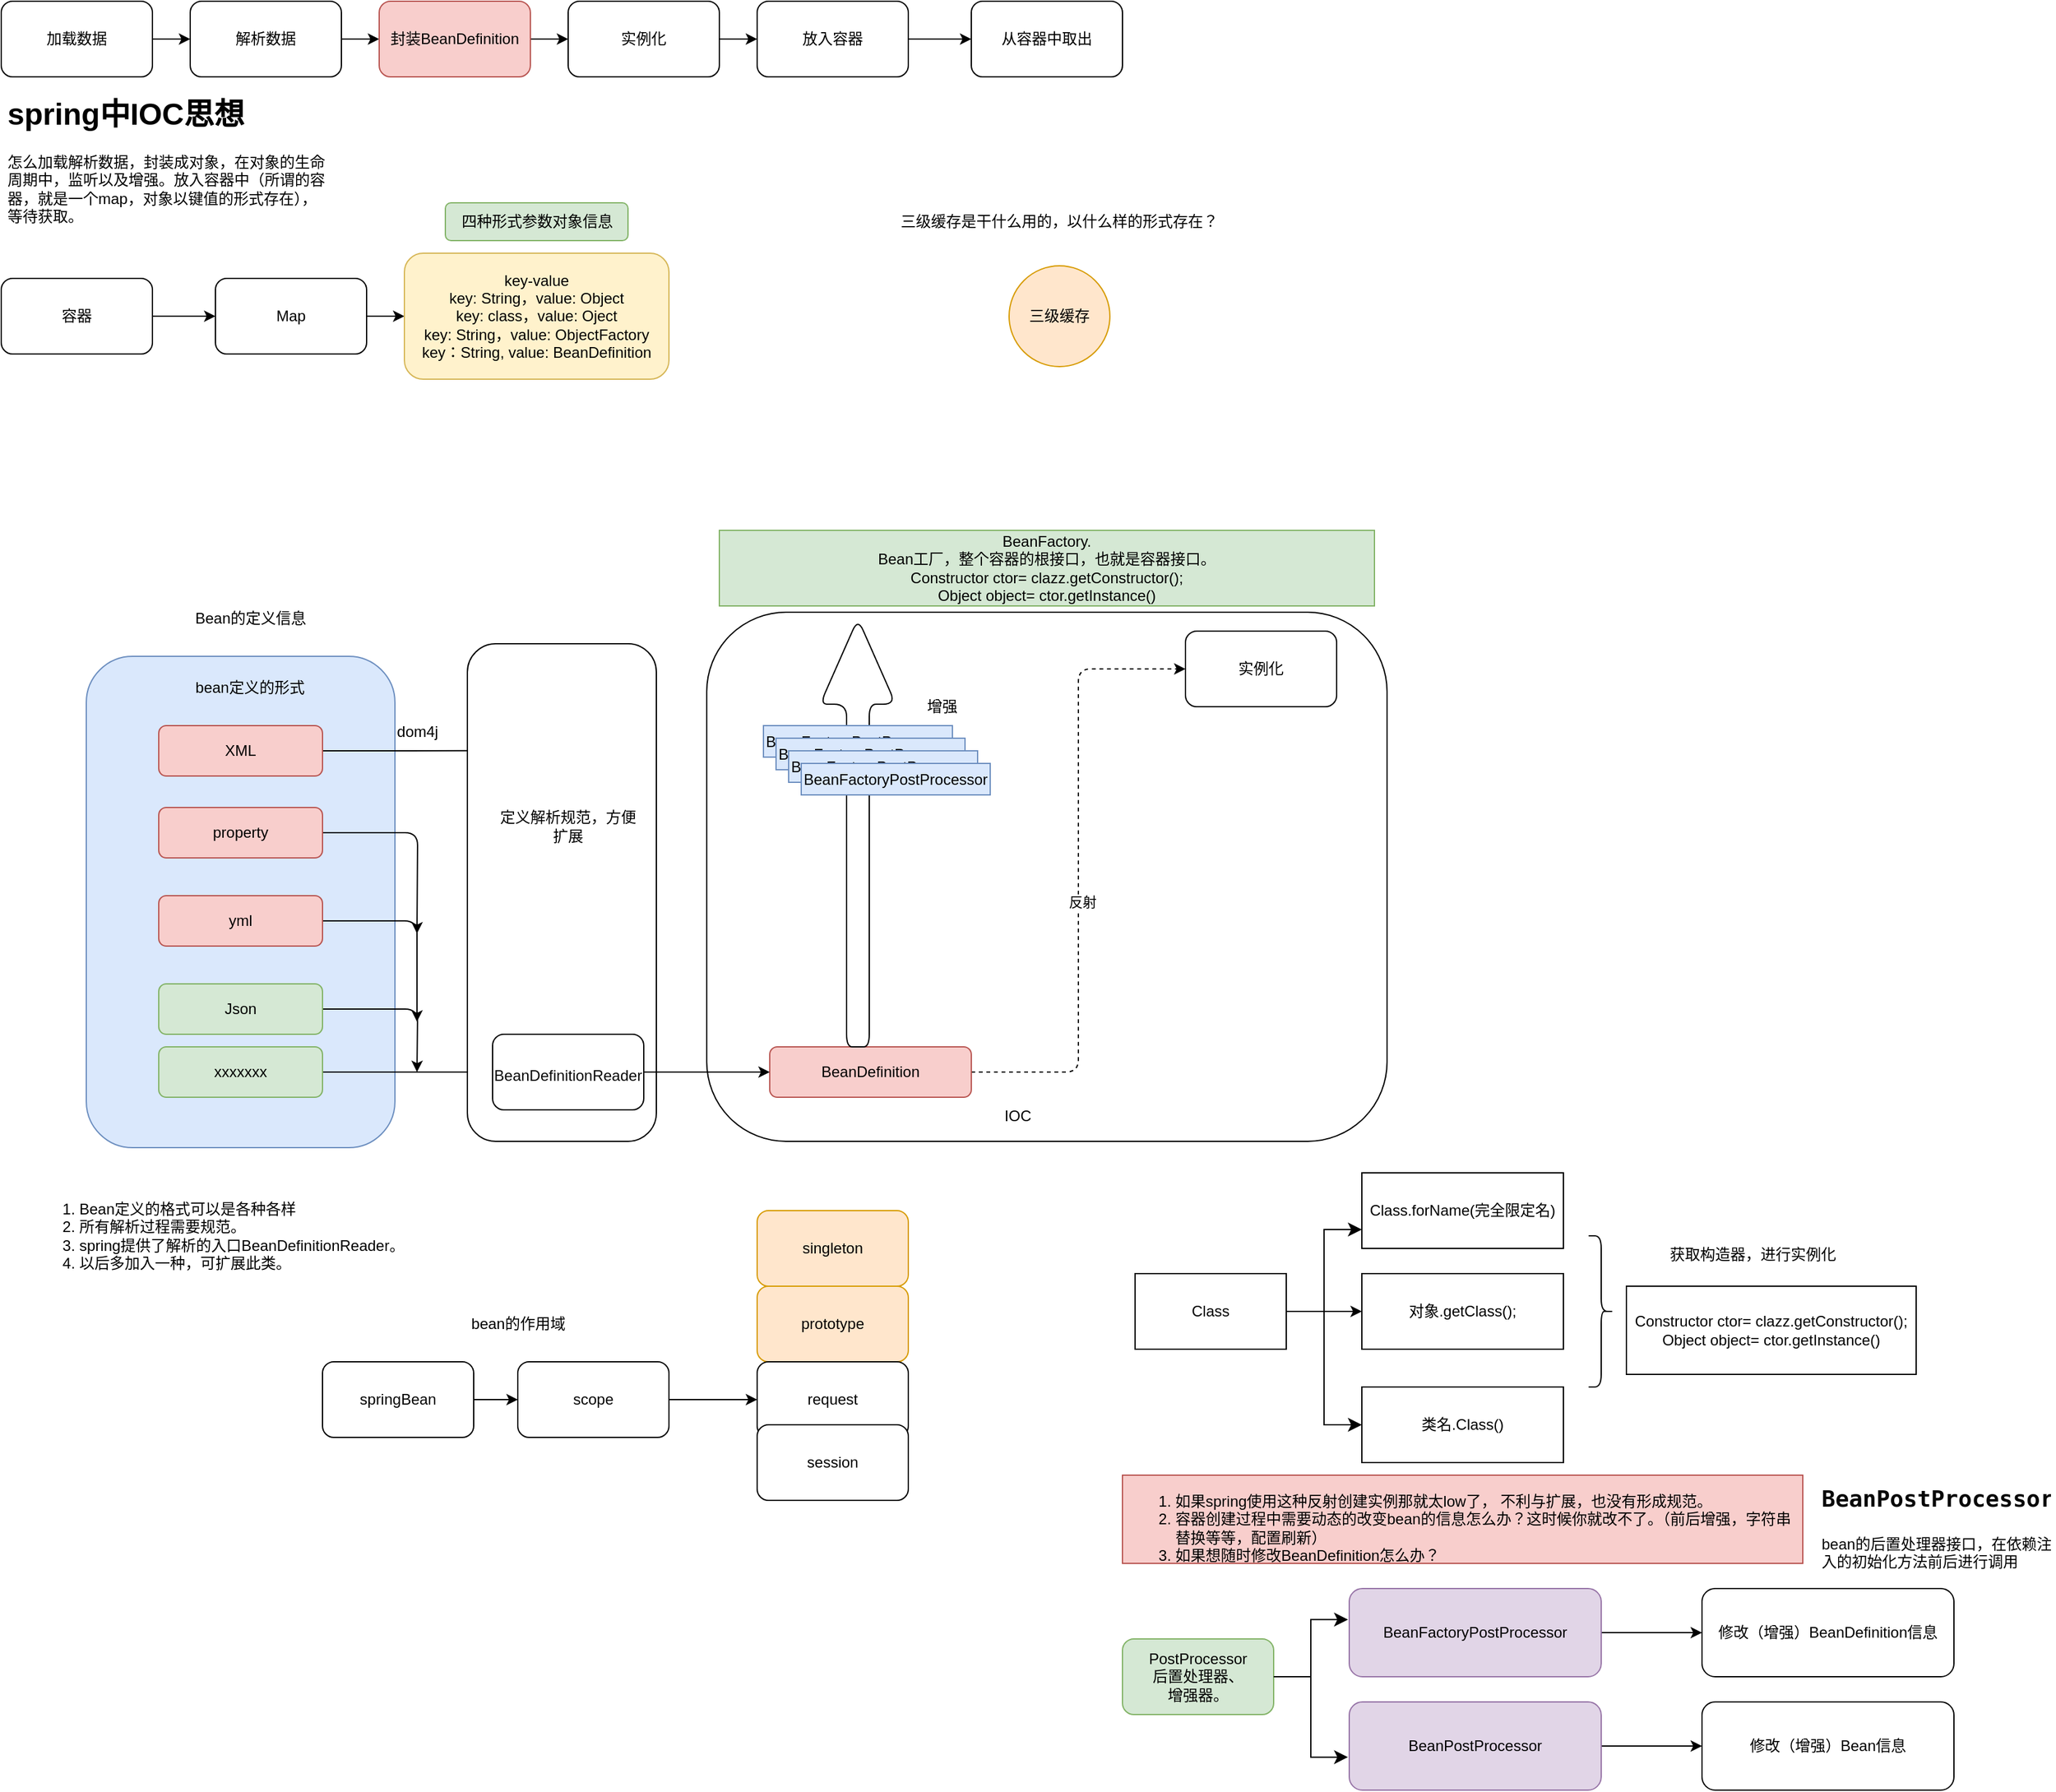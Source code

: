 <mxfile version="21.1.1" type="github">
  <diagram id="C5RBs43oDa-KdzZeNtuy" name="Page-1">
    <mxGraphModel dx="1401" dy="937" grid="1" gridSize="10" guides="1" tooltips="1" connect="1" arrows="1" fold="1" page="1" pageScale="1" pageWidth="1654" pageHeight="2336" math="0" shadow="0">
      <root>
        <mxCell id="WIyWlLk6GJQsqaUBKTNV-0" />
        <mxCell id="WIyWlLk6GJQsqaUBKTNV-1" parent="WIyWlLk6GJQsqaUBKTNV-0" />
        <mxCell id="brJTGo-iU788ZS12ijNm-44" value="" style="rounded=1;whiteSpace=wrap;html=1;fillColor=#dae8fc;strokeColor=#6c8ebf;arcSize=15;shadow=0;" vertex="1" parent="WIyWlLk6GJQsqaUBKTNV-1">
          <mxGeometry x="87.5" y="570" width="245" height="390" as="geometry" />
        </mxCell>
        <mxCell id="brJTGo-iU788ZS12ijNm-16" style="edgeStyle=orthogonalEdgeStyle;rounded=1;orthogonalLoop=1;jettySize=auto;html=1;exitX=1;exitY=0.5;exitDx=0;exitDy=0;entryX=0;entryY=0.5;entryDx=0;entryDy=0;" edge="1" parent="WIyWlLk6GJQsqaUBKTNV-1" source="brJTGo-iU788ZS12ijNm-10" target="brJTGo-iU788ZS12ijNm-11">
          <mxGeometry relative="1" as="geometry" />
        </mxCell>
        <mxCell id="brJTGo-iU788ZS12ijNm-10" value="加载数据" style="rounded=1;whiteSpace=wrap;html=1;" vertex="1" parent="WIyWlLk6GJQsqaUBKTNV-1">
          <mxGeometry x="20" y="50" width="120" height="60" as="geometry" />
        </mxCell>
        <mxCell id="brJTGo-iU788ZS12ijNm-17" style="edgeStyle=orthogonalEdgeStyle;rounded=1;orthogonalLoop=1;jettySize=auto;html=1;exitX=1;exitY=0.5;exitDx=0;exitDy=0;entryX=0;entryY=0.5;entryDx=0;entryDy=0;" edge="1" parent="WIyWlLk6GJQsqaUBKTNV-1" source="brJTGo-iU788ZS12ijNm-11" target="brJTGo-iU788ZS12ijNm-12">
          <mxGeometry relative="1" as="geometry" />
        </mxCell>
        <mxCell id="brJTGo-iU788ZS12ijNm-11" value="解析数据" style="rounded=1;whiteSpace=wrap;html=1;" vertex="1" parent="WIyWlLk6GJQsqaUBKTNV-1">
          <mxGeometry x="170" y="50" width="120" height="60" as="geometry" />
        </mxCell>
        <mxCell id="brJTGo-iU788ZS12ijNm-18" style="edgeStyle=orthogonalEdgeStyle;rounded=1;orthogonalLoop=1;jettySize=auto;html=1;exitX=1;exitY=0.5;exitDx=0;exitDy=0;entryX=0;entryY=0.5;entryDx=0;entryDy=0;" edge="1" parent="WIyWlLk6GJQsqaUBKTNV-1" source="brJTGo-iU788ZS12ijNm-12" target="brJTGo-iU788ZS12ijNm-13">
          <mxGeometry relative="1" as="geometry" />
        </mxCell>
        <mxCell id="brJTGo-iU788ZS12ijNm-12" value="封装BeanDefinition" style="rounded=1;whiteSpace=wrap;html=1;fillColor=#f8cecc;strokeColor=#b85450;" vertex="1" parent="WIyWlLk6GJQsqaUBKTNV-1">
          <mxGeometry x="320" y="50" width="120" height="60" as="geometry" />
        </mxCell>
        <mxCell id="brJTGo-iU788ZS12ijNm-19" style="edgeStyle=orthogonalEdgeStyle;rounded=1;orthogonalLoop=1;jettySize=auto;html=1;exitX=1;exitY=0.5;exitDx=0;exitDy=0;entryX=0;entryY=0.5;entryDx=0;entryDy=0;" edge="1" parent="WIyWlLk6GJQsqaUBKTNV-1" source="brJTGo-iU788ZS12ijNm-13" target="brJTGo-iU788ZS12ijNm-14">
          <mxGeometry relative="1" as="geometry" />
        </mxCell>
        <mxCell id="brJTGo-iU788ZS12ijNm-13" value="实例化" style="rounded=1;whiteSpace=wrap;html=1;" vertex="1" parent="WIyWlLk6GJQsqaUBKTNV-1">
          <mxGeometry x="470" y="50" width="120" height="60" as="geometry" />
        </mxCell>
        <mxCell id="brJTGo-iU788ZS12ijNm-20" style="edgeStyle=orthogonalEdgeStyle;rounded=1;orthogonalLoop=1;jettySize=auto;html=1;exitX=1;exitY=0.5;exitDx=0;exitDy=0;entryX=0;entryY=0.5;entryDx=0;entryDy=0;" edge="1" parent="WIyWlLk6GJQsqaUBKTNV-1" source="brJTGo-iU788ZS12ijNm-14" target="brJTGo-iU788ZS12ijNm-15">
          <mxGeometry relative="1" as="geometry" />
        </mxCell>
        <mxCell id="brJTGo-iU788ZS12ijNm-14" value="放入容器&lt;br&gt;" style="rounded=1;whiteSpace=wrap;html=1;" vertex="1" parent="WIyWlLk6GJQsqaUBKTNV-1">
          <mxGeometry x="620" y="50" width="120" height="60" as="geometry" />
        </mxCell>
        <mxCell id="brJTGo-iU788ZS12ijNm-15" value="从容器中取出" style="rounded=1;whiteSpace=wrap;html=1;" vertex="1" parent="WIyWlLk6GJQsqaUBKTNV-1">
          <mxGeometry x="790" y="50" width="120" height="60" as="geometry" />
        </mxCell>
        <mxCell id="brJTGo-iU788ZS12ijNm-23" value="&lt;h1&gt;spring中IOC思想&lt;/h1&gt;&lt;p&gt;怎么加载解析数据，封装成对象，在对象的生命周期中，监听以及增强。放入容器中（所谓的容器，就是一个map，对象以键值的形式存在），等待获取。&lt;/p&gt;" style="text;html=1;strokeColor=none;fillColor=none;spacing=5;spacingTop=-20;whiteSpace=wrap;overflow=hidden;rounded=1;" vertex="1" parent="WIyWlLk6GJQsqaUBKTNV-1">
          <mxGeometry x="20" y="120" width="260" height="130" as="geometry" />
        </mxCell>
        <mxCell id="brJTGo-iU788ZS12ijNm-28" style="edgeStyle=orthogonalEdgeStyle;rounded=1;orthogonalLoop=1;jettySize=auto;html=1;exitX=1;exitY=0.5;exitDx=0;exitDy=0;" edge="1" parent="WIyWlLk6GJQsqaUBKTNV-1" source="brJTGo-iU788ZS12ijNm-24" target="brJTGo-iU788ZS12ijNm-25">
          <mxGeometry relative="1" as="geometry" />
        </mxCell>
        <mxCell id="brJTGo-iU788ZS12ijNm-24" value="容器" style="rounded=1;whiteSpace=wrap;html=1;" vertex="1" parent="WIyWlLk6GJQsqaUBKTNV-1">
          <mxGeometry x="20" y="270" width="120" height="60" as="geometry" />
        </mxCell>
        <mxCell id="brJTGo-iU788ZS12ijNm-29" style="edgeStyle=orthogonalEdgeStyle;rounded=1;orthogonalLoop=1;jettySize=auto;html=1;exitX=1;exitY=0.5;exitDx=0;exitDy=0;entryX=0;entryY=0.5;entryDx=0;entryDy=0;" edge="1" parent="WIyWlLk6GJQsqaUBKTNV-1" source="brJTGo-iU788ZS12ijNm-25" target="brJTGo-iU788ZS12ijNm-26">
          <mxGeometry relative="1" as="geometry" />
        </mxCell>
        <mxCell id="brJTGo-iU788ZS12ijNm-25" value="Map" style="rounded=1;whiteSpace=wrap;html=1;" vertex="1" parent="WIyWlLk6GJQsqaUBKTNV-1">
          <mxGeometry x="190" y="270" width="120" height="60" as="geometry" />
        </mxCell>
        <mxCell id="brJTGo-iU788ZS12ijNm-26" value="key-value&lt;br&gt;key: String，value: Object&lt;br&gt;key: class，value: Oject&lt;br&gt;key: String，value: ObjectFactory&lt;br&gt;key：String, value: BeanDefinition" style="rounded=1;whiteSpace=wrap;html=1;fillColor=#fff2cc;strokeColor=#d6b656;" vertex="1" parent="WIyWlLk6GJQsqaUBKTNV-1">
          <mxGeometry x="340" y="250" width="210" height="100" as="geometry" />
        </mxCell>
        <mxCell id="brJTGo-iU788ZS12ijNm-27" value="四种形式参数对象信息" style="text;html=1;strokeColor=#82b366;fillColor=#d5e8d4;align=center;verticalAlign=middle;whiteSpace=wrap;rounded=1;" vertex="1" parent="WIyWlLk6GJQsqaUBKTNV-1">
          <mxGeometry x="372.5" y="210" width="145" height="30" as="geometry" />
        </mxCell>
        <mxCell id="brJTGo-iU788ZS12ijNm-30" value="三级缓存" style="ellipse;whiteSpace=wrap;html=1;aspect=fixed;fillColor=#ffe6cc;strokeColor=#d79b00;rounded=1;" vertex="1" parent="WIyWlLk6GJQsqaUBKTNV-1">
          <mxGeometry x="820" y="260" width="80" height="80" as="geometry" />
        </mxCell>
        <mxCell id="brJTGo-iU788ZS12ijNm-31" value="三级缓存是干什么用的，以什么样的形式存在？" style="text;html=1;strokeColor=none;fillColor=none;align=center;verticalAlign=middle;whiteSpace=wrap;rounded=1;" vertex="1" parent="WIyWlLk6GJQsqaUBKTNV-1">
          <mxGeometry x="700" y="200" width="320" height="50" as="geometry" />
        </mxCell>
        <mxCell id="brJTGo-iU788ZS12ijNm-33" value="" style="rounded=1;whiteSpace=wrap;html=1;shadow=0;" vertex="1" parent="WIyWlLk6GJQsqaUBKTNV-1">
          <mxGeometry x="580" y="535" width="540" height="420" as="geometry" />
        </mxCell>
        <mxCell id="brJTGo-iU788ZS12ijNm-34" value="IOC" style="text;html=1;strokeColor=none;fillColor=none;align=center;verticalAlign=middle;whiteSpace=wrap;rounded=1;strokeWidth=3;shadow=0;" vertex="1" parent="WIyWlLk6GJQsqaUBKTNV-1">
          <mxGeometry x="797" y="920" width="60" height="30" as="geometry" />
        </mxCell>
        <mxCell id="brJTGo-iU788ZS12ijNm-35" style="edgeStyle=orthogonalEdgeStyle;rounded=1;orthogonalLoop=1;jettySize=auto;html=1;exitX=0.5;exitY=1;exitDx=0;exitDy=0;shadow=0;" edge="1" parent="WIyWlLk6GJQsqaUBKTNV-1" source="brJTGo-iU788ZS12ijNm-34" target="brJTGo-iU788ZS12ijNm-34">
          <mxGeometry relative="1" as="geometry" />
        </mxCell>
        <mxCell id="brJTGo-iU788ZS12ijNm-172" style="edgeStyle=orthogonalEdgeStyle;rounded=1;orthogonalLoop=1;jettySize=auto;html=1;entryX=0.071;entryY=0.215;entryDx=0;entryDy=0;entryPerimeter=0;" edge="1" parent="WIyWlLk6GJQsqaUBKTNV-1" source="brJTGo-iU788ZS12ijNm-36" target="brJTGo-iU788ZS12ijNm-48">
          <mxGeometry relative="1" as="geometry" />
        </mxCell>
        <mxCell id="brJTGo-iU788ZS12ijNm-36" value="XML" style="rounded=1;whiteSpace=wrap;html=1;fillColor=#f8cecc;strokeColor=#b85450;shadow=0;" vertex="1" parent="WIyWlLk6GJQsqaUBKTNV-1">
          <mxGeometry x="145" y="625" width="130" height="40" as="geometry" />
        </mxCell>
        <mxCell id="brJTGo-iU788ZS12ijNm-37" value="Bean的定义信息" style="text;html=1;strokeColor=none;fillColor=none;align=center;verticalAlign=middle;whiteSpace=wrap;rounded=1;shadow=0;" vertex="1" parent="WIyWlLk6GJQsqaUBKTNV-1">
          <mxGeometry x="167.5" y="530" width="100" height="20" as="geometry" />
        </mxCell>
        <mxCell id="brJTGo-iU788ZS12ijNm-176" style="edgeStyle=orthogonalEdgeStyle;rounded=1;orthogonalLoop=1;jettySize=auto;html=1;exitX=1;exitY=0.5;exitDx=0;exitDy=0;" edge="1" parent="WIyWlLk6GJQsqaUBKTNV-1" source="brJTGo-iU788ZS12ijNm-40">
          <mxGeometry relative="1" as="geometry">
            <mxPoint x="350" y="790.0" as="targetPoint" />
          </mxGeometry>
        </mxCell>
        <mxCell id="brJTGo-iU788ZS12ijNm-40" value="property" style="rounded=1;whiteSpace=wrap;html=1;fillColor=#f8cecc;strokeColor=#b85450;shadow=0;" vertex="1" parent="WIyWlLk6GJQsqaUBKTNV-1">
          <mxGeometry x="145" y="690" width="130" height="40" as="geometry" />
        </mxCell>
        <mxCell id="brJTGo-iU788ZS12ijNm-175" style="edgeStyle=orthogonalEdgeStyle;rounded=1;orthogonalLoop=1;jettySize=auto;html=1;exitX=1;exitY=0.5;exitDx=0;exitDy=0;" edge="1" parent="WIyWlLk6GJQsqaUBKTNV-1" source="brJTGo-iU788ZS12ijNm-41">
          <mxGeometry relative="1" as="geometry">
            <mxPoint x="350" y="860" as="targetPoint" />
            <Array as="points">
              <mxPoint x="350" y="780" />
            </Array>
          </mxGeometry>
        </mxCell>
        <mxCell id="brJTGo-iU788ZS12ijNm-41" value="yml" style="rounded=1;whiteSpace=wrap;html=1;fillColor=#f8cecc;strokeColor=#b85450;shadow=0;" vertex="1" parent="WIyWlLk6GJQsqaUBKTNV-1">
          <mxGeometry x="145" y="760" width="130" height="40" as="geometry" />
        </mxCell>
        <mxCell id="brJTGo-iU788ZS12ijNm-174" style="edgeStyle=orthogonalEdgeStyle;rounded=1;orthogonalLoop=1;jettySize=auto;html=1;" edge="1" parent="WIyWlLk6GJQsqaUBKTNV-1" source="brJTGo-iU788ZS12ijNm-42">
          <mxGeometry relative="1" as="geometry">
            <mxPoint x="350" y="900" as="targetPoint" />
          </mxGeometry>
        </mxCell>
        <mxCell id="brJTGo-iU788ZS12ijNm-42" value="Json" style="rounded=1;whiteSpace=wrap;html=1;fillColor=#d5e8d4;strokeColor=#82b366;shadow=0;" vertex="1" parent="WIyWlLk6GJQsqaUBKTNV-1">
          <mxGeometry x="145" y="830" width="130" height="40" as="geometry" />
        </mxCell>
        <mxCell id="brJTGo-iU788ZS12ijNm-45" value="bean定义的形式" style="text;html=1;strokeColor=none;fillColor=none;align=center;verticalAlign=middle;whiteSpace=wrap;rounded=1;shadow=0;" vertex="1" parent="WIyWlLk6GJQsqaUBKTNV-1">
          <mxGeometry x="160" y="590" width="115" height="10" as="geometry" />
        </mxCell>
        <mxCell id="brJTGo-iU788ZS12ijNm-181" style="edgeStyle=orthogonalEdgeStyle;rounded=1;orthogonalLoop=1;jettySize=auto;html=1;exitX=1;exitY=0.5;exitDx=0;exitDy=0;" edge="1" parent="WIyWlLk6GJQsqaUBKTNV-1" source="brJTGo-iU788ZS12ijNm-46" target="brJTGo-iU788ZS12ijNm-69">
          <mxGeometry relative="1" as="geometry" />
        </mxCell>
        <mxCell id="brJTGo-iU788ZS12ijNm-46" value="xxxxxxx" style="rounded=1;whiteSpace=wrap;html=1;fillColor=#d5e8d4;strokeColor=#82b366;shadow=0;" vertex="1" parent="WIyWlLk6GJQsqaUBKTNV-1">
          <mxGeometry x="145" y="880" width="130" height="40" as="geometry" />
        </mxCell>
        <mxCell id="brJTGo-iU788ZS12ijNm-184" style="edgeStyle=orthogonalEdgeStyle;rounded=1;orthogonalLoop=1;jettySize=auto;html=1;exitX=1;exitY=0.5;exitDx=0;exitDy=0;entryX=0;entryY=0.5;entryDx=0;entryDy=0;dashed=1;" edge="1" parent="WIyWlLk6GJQsqaUBKTNV-1" source="brJTGo-iU788ZS12ijNm-47" target="brJTGo-iU788ZS12ijNm-183">
          <mxGeometry relative="1" as="geometry" />
        </mxCell>
        <mxCell id="brJTGo-iU788ZS12ijNm-185" value="反射" style="edgeLabel;html=1;align=center;verticalAlign=middle;resizable=0;points=[];rounded=1;" vertex="1" connectable="0" parent="brJTGo-iU788ZS12ijNm-184">
          <mxGeometry x="-0.1" y="-3" relative="1" as="geometry">
            <mxPoint as="offset" />
          </mxGeometry>
        </mxCell>
        <mxCell id="brJTGo-iU788ZS12ijNm-47" value="BeanDefinition" style="rounded=1;whiteSpace=wrap;html=1;shadow=0;fillColor=#f8cecc;strokeColor=#b85450;" vertex="1" parent="WIyWlLk6GJQsqaUBKTNV-1">
          <mxGeometry x="630" y="880" width="160" height="40" as="geometry" />
        </mxCell>
        <mxCell id="brJTGo-iU788ZS12ijNm-48" value="" style="rounded=1;whiteSpace=wrap;html=1;shadow=0;" vertex="1" parent="WIyWlLk6GJQsqaUBKTNV-1">
          <mxGeometry x="390" y="560" width="150" height="395" as="geometry" />
        </mxCell>
        <mxCell id="brJTGo-iU788ZS12ijNm-49" value="定义解析规范，方便扩展" style="text;html=1;strokeColor=none;fillColor=none;align=center;verticalAlign=middle;whiteSpace=wrap;rounded=1;shadow=0;" vertex="1" parent="WIyWlLk6GJQsqaUBKTNV-1">
          <mxGeometry x="410" y="690" width="120" height="30" as="geometry" />
        </mxCell>
        <mxCell id="brJTGo-iU788ZS12ijNm-177" style="edgeStyle=orthogonalEdgeStyle;rounded=1;orthogonalLoop=1;jettySize=auto;html=1;exitX=1;exitY=0.5;exitDx=0;exitDy=0;" edge="1" parent="WIyWlLk6GJQsqaUBKTNV-1" source="brJTGo-iU788ZS12ijNm-69" target="brJTGo-iU788ZS12ijNm-47">
          <mxGeometry relative="1" as="geometry" />
        </mxCell>
        <mxCell id="brJTGo-iU788ZS12ijNm-69" value="&lt;div style=&quot;background-color: rgb(255, 255, 255);&quot;&gt;&lt;pre style=&quot;&quot;&gt;&lt;pre style=&quot;border-color: var(--border-color);&quot;&gt;&lt;font face=&quot;Helvetica&quot; color=&quot;#080808&quot;&gt;BeanDefinitionReader&lt;/font&gt;&lt;font face=&quot;JetBrains Mono, monospace&quot; color=&quot;#080808&quot;&gt;&lt;span style=&quot;font-size: 13.5pt;&quot;&gt;&lt;br&gt;&lt;/span&gt;&lt;/font&gt;&lt;/pre&gt;&lt;/pre&gt;&lt;/div&gt;" style="rounded=1;whiteSpace=wrap;html=1;shadow=0;" vertex="1" parent="WIyWlLk6GJQsqaUBKTNV-1">
          <mxGeometry x="410" y="870" width="120" height="60" as="geometry" />
        </mxCell>
        <mxCell id="brJTGo-iU788ZS12ijNm-76" value="&lt;ol&gt;&lt;li&gt;Bean定义的格式可以是各种各样&lt;/li&gt;&lt;li&gt;所有解析过程需要规范。&lt;/li&gt;&lt;li&gt;spring提供了解析的入口BeanDefinitionReader。&lt;/li&gt;&lt;li&gt;以后多加入一种，可扩展此类。&lt;/li&gt;&lt;/ol&gt;" style="text;html=1;strokeColor=none;fillColor=none;align=left;verticalAlign=middle;whiteSpace=wrap;rounded=1;" vertex="1" parent="WIyWlLk6GJQsqaUBKTNV-1">
          <mxGeometry x="40" y="980" width="310" height="100" as="geometry" />
        </mxCell>
        <mxCell id="brJTGo-iU788ZS12ijNm-178" value="dom4j" style="text;html=1;align=center;verticalAlign=middle;resizable=0;points=[];autosize=1;strokeColor=none;fillColor=none;rounded=1;" vertex="1" parent="WIyWlLk6GJQsqaUBKTNV-1">
          <mxGeometry x="320" y="615" width="60" height="30" as="geometry" />
        </mxCell>
        <mxCell id="brJTGo-iU788ZS12ijNm-183" value="实例化" style="rounded=1;whiteSpace=wrap;html=1;" vertex="1" parent="WIyWlLk6GJQsqaUBKTNV-1">
          <mxGeometry x="960" y="550" width="120" height="60" as="geometry" />
        </mxCell>
        <mxCell id="brJTGo-iU788ZS12ijNm-188" value="" style="edgeStyle=orthogonalEdgeStyle;rounded=1;orthogonalLoop=1;jettySize=auto;html=1;" edge="1" parent="WIyWlLk6GJQsqaUBKTNV-1" source="brJTGo-iU788ZS12ijNm-186" target="brJTGo-iU788ZS12ijNm-187">
          <mxGeometry relative="1" as="geometry" />
        </mxCell>
        <mxCell id="brJTGo-iU788ZS12ijNm-186" value="springBean" style="rounded=1;whiteSpace=wrap;html=1;" vertex="1" parent="WIyWlLk6GJQsqaUBKTNV-1">
          <mxGeometry x="275" y="1130" width="120" height="60" as="geometry" />
        </mxCell>
        <mxCell id="brJTGo-iU788ZS12ijNm-198" value="" style="edgeStyle=elbowEdgeStyle;rounded=1;orthogonalLoop=1;jettySize=auto;elbow=vertical;html=1;" edge="1" parent="WIyWlLk6GJQsqaUBKTNV-1" source="brJTGo-iU788ZS12ijNm-187" target="brJTGo-iU788ZS12ijNm-193">
          <mxGeometry relative="1" as="geometry" />
        </mxCell>
        <mxCell id="brJTGo-iU788ZS12ijNm-187" value="scope" style="rounded=1;whiteSpace=wrap;html=1;" vertex="1" parent="WIyWlLk6GJQsqaUBKTNV-1">
          <mxGeometry x="430" y="1130" width="120" height="60" as="geometry" />
        </mxCell>
        <mxCell id="brJTGo-iU788ZS12ijNm-189" value="singleton" style="rounded=1;whiteSpace=wrap;html=1;fillColor=#ffe6cc;strokeColor=#d79b00;" vertex="1" parent="WIyWlLk6GJQsqaUBKTNV-1">
          <mxGeometry x="620" y="1010" width="120" height="60" as="geometry" />
        </mxCell>
        <mxCell id="brJTGo-iU788ZS12ijNm-191" value="prototype" style="rounded=1;whiteSpace=wrap;html=1;fillColor=#ffe6cc;strokeColor=#d79b00;" vertex="1" parent="WIyWlLk6GJQsqaUBKTNV-1">
          <mxGeometry x="620" y="1070" width="120" height="60" as="geometry" />
        </mxCell>
        <mxCell id="brJTGo-iU788ZS12ijNm-193" value="request" style="rounded=1;whiteSpace=wrap;html=1;" vertex="1" parent="WIyWlLk6GJQsqaUBKTNV-1">
          <mxGeometry x="620" y="1130" width="120" height="60" as="geometry" />
        </mxCell>
        <mxCell id="brJTGo-iU788ZS12ijNm-196" value="session" style="rounded=1;whiteSpace=wrap;html=1;" vertex="1" parent="WIyWlLk6GJQsqaUBKTNV-1">
          <mxGeometry x="620" y="1180" width="120" height="60" as="geometry" />
        </mxCell>
        <mxCell id="brJTGo-iU788ZS12ijNm-200" value="bean的作用域" style="text;html=1;align=center;verticalAlign=middle;resizable=0;points=[];autosize=1;strokeColor=none;fillColor=none;rounded=1;" vertex="1" parent="WIyWlLk6GJQsqaUBKTNV-1">
          <mxGeometry x="380" y="1085" width="100" height="30" as="geometry" />
        </mxCell>
        <mxCell id="brJTGo-iU788ZS12ijNm-213" value="BeanFactory.&lt;br&gt;Bean工厂，整个容器的根接口，也就是容器接口。&lt;br&gt;Constructor ctor= clazz.getConstructor();&lt;br style=&quot;border-color: var(--border-color);&quot;&gt;Object object= ctor.getInstance()" style="rounded=0;whiteSpace=wrap;html=1;fillColor=#d5e8d4;strokeColor=#82b366;" vertex="1" parent="WIyWlLk6GJQsqaUBKTNV-1">
          <mxGeometry x="590" y="470" width="520" height="60" as="geometry" />
        </mxCell>
        <mxCell id="brJTGo-iU788ZS12ijNm-215" value="" style="group" vertex="1" connectable="0" parent="WIyWlLk6GJQsqaUBKTNV-1">
          <mxGeometry x="910" y="980" width="630" height="310" as="geometry" />
        </mxCell>
        <mxCell id="brJTGo-iU788ZS12ijNm-204" value="Class.forName(完全限定名)" style="rounded=0;whiteSpace=wrap;html=1;" vertex="1" parent="brJTGo-iU788ZS12ijNm-215">
          <mxGeometry x="190" width="160" height="60" as="geometry" />
        </mxCell>
        <mxCell id="brJTGo-iU788ZS12ijNm-216" value="" style="group" vertex="1" connectable="0" parent="brJTGo-iU788ZS12ijNm-215">
          <mxGeometry y="50" width="630" height="260" as="geometry" />
        </mxCell>
        <mxCell id="brJTGo-iU788ZS12ijNm-201" value="Class" style="rounded=0;whiteSpace=wrap;html=1;" vertex="1" parent="brJTGo-iU788ZS12ijNm-216">
          <mxGeometry x="10" y="30" width="120" height="60" as="geometry" />
        </mxCell>
        <mxCell id="brJTGo-iU788ZS12ijNm-202" value="类名.Class()" style="rounded=0;whiteSpace=wrap;html=1;" vertex="1" parent="brJTGo-iU788ZS12ijNm-216">
          <mxGeometry x="190" y="120" width="160" height="60" as="geometry" />
        </mxCell>
        <mxCell id="brJTGo-iU788ZS12ijNm-203" value="对象.getClass();" style="rounded=0;whiteSpace=wrap;html=1;" vertex="1" parent="brJTGo-iU788ZS12ijNm-216">
          <mxGeometry x="190" y="30" width="160" height="60" as="geometry" />
        </mxCell>
        <mxCell id="brJTGo-iU788ZS12ijNm-205" style="edgeStyle=elbowEdgeStyle;rounded=1;orthogonalLoop=1;jettySize=auto;elbow=vertical;html=1;" edge="1" parent="brJTGo-iU788ZS12ijNm-216" source="brJTGo-iU788ZS12ijNm-201" target="brJTGo-iU788ZS12ijNm-203">
          <mxGeometry relative="1" as="geometry" />
        </mxCell>
        <mxCell id="brJTGo-iU788ZS12ijNm-206" value="" style="edgeStyle=elbowEdgeStyle;elbow=horizontal;endArrow=classic;html=1;curved=0;rounded=0;endSize=8;startSize=8;entryX=0;entryY=0.75;entryDx=0;entryDy=0;" edge="1" parent="brJTGo-iU788ZS12ijNm-216" target="brJTGo-iU788ZS12ijNm-204">
          <mxGeometry width="50" height="50" relative="1" as="geometry">
            <mxPoint x="130" y="60" as="sourcePoint" />
            <mxPoint x="180" y="10" as="targetPoint" />
          </mxGeometry>
        </mxCell>
        <mxCell id="brJTGo-iU788ZS12ijNm-207" value="" style="edgeStyle=elbowEdgeStyle;elbow=horizontal;endArrow=classic;html=1;curved=0;rounded=0;endSize=8;startSize=8;entryX=0;entryY=0.5;entryDx=0;entryDy=0;" edge="1" parent="brJTGo-iU788ZS12ijNm-216" target="brJTGo-iU788ZS12ijNm-202">
          <mxGeometry width="50" height="50" relative="1" as="geometry">
            <mxPoint x="130" y="60" as="sourcePoint" />
            <mxPoint x="180" y="10" as="targetPoint" />
          </mxGeometry>
        </mxCell>
        <mxCell id="brJTGo-iU788ZS12ijNm-208" value="" style="shape=curlyBracket;whiteSpace=wrap;html=1;rounded=1;flipH=1;labelPosition=right;verticalLabelPosition=middle;align=left;verticalAlign=middle;" vertex="1" parent="brJTGo-iU788ZS12ijNm-216">
          <mxGeometry x="370" width="20" height="120" as="geometry" />
        </mxCell>
        <mxCell id="brJTGo-iU788ZS12ijNm-209" value="Constructor ctor= clazz.getConstructor();&lt;br&gt;Object object= ctor.getInstance()" style="rounded=0;whiteSpace=wrap;html=1;" vertex="1" parent="brJTGo-iU788ZS12ijNm-216">
          <mxGeometry x="400" y="40" width="230" height="70" as="geometry" />
        </mxCell>
        <mxCell id="brJTGo-iU788ZS12ijNm-210" value="获取构造器，进行实例化" style="text;html=1;align=center;verticalAlign=middle;resizable=0;points=[];autosize=1;strokeColor=none;fillColor=none;" vertex="1" parent="brJTGo-iU788ZS12ijNm-216">
          <mxGeometry x="420" width="160" height="30" as="geometry" />
        </mxCell>
        <mxCell id="brJTGo-iU788ZS12ijNm-212" value="&lt;div style=&quot;&quot;&gt;&lt;br&gt;&lt;/div&gt;&lt;ol style=&quot;border-color: var(--border-color);&quot;&gt;&lt;li style=&quot;border-color: var(--border-color);&quot;&gt;如果spring使用这种反射创建实例那就太low了， 不利与扩展，也没有形成规范。&lt;/li&gt;&lt;li style=&quot;border-color: var(--border-color);&quot;&gt;容器创建过程中需要动态的改变bean的信息怎么办？这时候你就改不了。（前后增强，字符串替换等等，配置刷新）&lt;/li&gt;&lt;li style=&quot;border-color: var(--border-color);&quot;&gt;如果想随时修改BeanDefinition怎么办？&lt;/li&gt;&lt;/ol&gt;" style="rounded=0;whiteSpace=wrap;html=1;align=left;fillColor=#f8cecc;strokeColor=#b85450;" vertex="1" parent="brJTGo-iU788ZS12ijNm-216">
          <mxGeometry y="190" width="540" height="70" as="geometry" />
        </mxCell>
        <mxCell id="brJTGo-iU788ZS12ijNm-219" value="&lt;h1&gt;&lt;div style=&quot;background-color:#ffffff;color:#080808;font-family:&#39;JetBrains Mono&#39;,monospace;font-size:13.5pt;&quot;&gt;&lt;pre&gt;BeanPostProcessor&lt;/pre&gt;&lt;/div&gt;&lt;/h1&gt;&lt;p&gt;bean的后置处理器接口，在依赖注入的初始化方法前后进行调用&lt;/p&gt;" style="text;html=1;strokeColor=none;fillColor=none;spacing=5;spacingTop=-20;whiteSpace=wrap;overflow=hidden;rounded=0;" vertex="1" parent="WIyWlLk6GJQsqaUBKTNV-1">
          <mxGeometry x="1460" y="1220" width="190" height="120" as="geometry" />
        </mxCell>
        <mxCell id="brJTGo-iU788ZS12ijNm-222" value="PostProcessor&lt;br&gt;后置处理器、&lt;br&gt;增强器。" style="rounded=1;whiteSpace=wrap;html=1;fillColor=#d5e8d4;strokeColor=#82b366;" vertex="1" parent="WIyWlLk6GJQsqaUBKTNV-1">
          <mxGeometry x="910" y="1350" width="120" height="60" as="geometry" />
        </mxCell>
        <mxCell id="brJTGo-iU788ZS12ijNm-232" value="" style="edgeStyle=elbowEdgeStyle;rounded=1;orthogonalLoop=1;jettySize=auto;elbow=vertical;html=1;" edge="1" parent="WIyWlLk6GJQsqaUBKTNV-1" source="brJTGo-iU788ZS12ijNm-223" target="brJTGo-iU788ZS12ijNm-231">
          <mxGeometry relative="1" as="geometry" />
        </mxCell>
        <mxCell id="brJTGo-iU788ZS12ijNm-223" value="BeanFactoryPostProcessor&lt;br&gt;" style="rounded=1;whiteSpace=wrap;html=1;fillColor=#e1d5e7;strokeColor=#9673a6;" vertex="1" parent="WIyWlLk6GJQsqaUBKTNV-1">
          <mxGeometry x="1090" y="1310" width="200" height="70" as="geometry" />
        </mxCell>
        <mxCell id="brJTGo-iU788ZS12ijNm-234" value="" style="edgeStyle=elbowEdgeStyle;rounded=1;orthogonalLoop=1;jettySize=auto;elbow=vertical;html=1;" edge="1" parent="WIyWlLk6GJQsqaUBKTNV-1" source="brJTGo-iU788ZS12ijNm-224" target="brJTGo-iU788ZS12ijNm-233">
          <mxGeometry relative="1" as="geometry" />
        </mxCell>
        <mxCell id="brJTGo-iU788ZS12ijNm-224" value="BeanPostProcessor" style="rounded=1;whiteSpace=wrap;html=1;fillColor=#e1d5e7;strokeColor=#9673a6;" vertex="1" parent="WIyWlLk6GJQsqaUBKTNV-1">
          <mxGeometry x="1090" y="1400" width="200" height="70" as="geometry" />
        </mxCell>
        <mxCell id="brJTGo-iU788ZS12ijNm-227" value="" style="edgeStyle=elbowEdgeStyle;elbow=horizontal;endArrow=classic;html=1;curved=0;rounded=0;endSize=8;startSize=8;entryX=-0.005;entryY=0.352;entryDx=0;entryDy=0;entryPerimeter=0;" edge="1" parent="WIyWlLk6GJQsqaUBKTNV-1" target="brJTGo-iU788ZS12ijNm-223">
          <mxGeometry width="50" height="50" relative="1" as="geometry">
            <mxPoint x="1030" y="1380" as="sourcePoint" />
            <mxPoint x="1080" y="1330" as="targetPoint" />
          </mxGeometry>
        </mxCell>
        <mxCell id="brJTGo-iU788ZS12ijNm-228" value="" style="edgeStyle=elbowEdgeStyle;elbow=horizontal;endArrow=classic;html=1;curved=0;rounded=0;endSize=8;startSize=8;entryX=-0.005;entryY=0.626;entryDx=0;entryDy=0;entryPerimeter=0;" edge="1" parent="WIyWlLk6GJQsqaUBKTNV-1" target="brJTGo-iU788ZS12ijNm-224">
          <mxGeometry width="50" height="50" relative="1" as="geometry">
            <mxPoint x="1030" y="1380" as="sourcePoint" />
            <mxPoint x="1080" y="1330" as="targetPoint" />
          </mxGeometry>
        </mxCell>
        <mxCell id="brJTGo-iU788ZS12ijNm-231" value="修改（增强）BeanDefinition信息" style="rounded=1;whiteSpace=wrap;html=1;" vertex="1" parent="WIyWlLk6GJQsqaUBKTNV-1">
          <mxGeometry x="1370" y="1310" width="200" height="70" as="geometry" />
        </mxCell>
        <mxCell id="brJTGo-iU788ZS12ijNm-233" value="修改（增强）Bean信息" style="rounded=1;whiteSpace=wrap;html=1;" vertex="1" parent="WIyWlLk6GJQsqaUBKTNV-1">
          <mxGeometry x="1370" y="1400" width="200" height="70" as="geometry" />
        </mxCell>
        <mxCell id="brJTGo-iU788ZS12ijNm-238" value="" style="shape=singleArrow;direction=north;whiteSpace=wrap;html=1;rounded=1;" vertex="1" parent="WIyWlLk6GJQsqaUBKTNV-1">
          <mxGeometry x="670" y="540" width="60" height="340" as="geometry" />
        </mxCell>
        <mxCell id="brJTGo-iU788ZS12ijNm-244" value="BeanFactoryPostProcessor" style="rounded=0;whiteSpace=wrap;html=1;fillColor=#dae8fc;strokeColor=#6c8ebf;" vertex="1" parent="WIyWlLk6GJQsqaUBKTNV-1">
          <mxGeometry x="625" y="625" width="150" height="25" as="geometry" />
        </mxCell>
        <mxCell id="brJTGo-iU788ZS12ijNm-248" value="BeanFactoryPostProcessor" style="rounded=0;whiteSpace=wrap;html=1;fillColor=#dae8fc;strokeColor=#6c8ebf;" vertex="1" parent="WIyWlLk6GJQsqaUBKTNV-1">
          <mxGeometry x="635" y="635" width="150" height="25" as="geometry" />
        </mxCell>
        <mxCell id="brJTGo-iU788ZS12ijNm-249" value="BeanFactoryPostProcessor" style="rounded=0;whiteSpace=wrap;html=1;fillColor=#dae8fc;strokeColor=#6c8ebf;" vertex="1" parent="WIyWlLk6GJQsqaUBKTNV-1">
          <mxGeometry x="645" y="645" width="150" height="25" as="geometry" />
        </mxCell>
        <mxCell id="brJTGo-iU788ZS12ijNm-250" value="BeanFactoryPostProcessor" style="rounded=0;whiteSpace=wrap;html=1;fillColor=#dae8fc;strokeColor=#6c8ebf;" vertex="1" parent="WIyWlLk6GJQsqaUBKTNV-1">
          <mxGeometry x="655" y="655" width="150" height="25" as="geometry" />
        </mxCell>
        <mxCell id="brJTGo-iU788ZS12ijNm-251" value="增强" style="text;html=1;strokeColor=none;fillColor=none;align=center;verticalAlign=middle;whiteSpace=wrap;rounded=0;" vertex="1" parent="WIyWlLk6GJQsqaUBKTNV-1">
          <mxGeometry x="737" y="595" width="60" height="30" as="geometry" />
        </mxCell>
      </root>
    </mxGraphModel>
  </diagram>
</mxfile>
